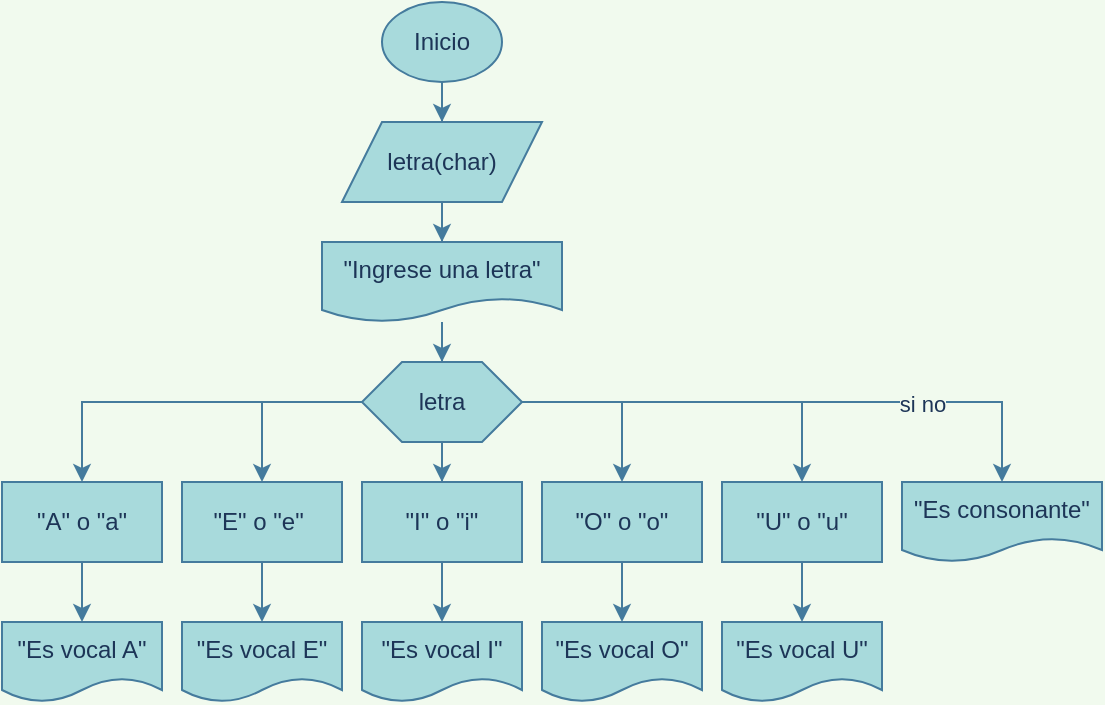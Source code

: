 <mxfile version="20.3.7" type="github">
  <diagram id="QetNZu9lBk5ZxA49GhLI" name="Página-1">
    <mxGraphModel dx="748" dy="631" grid="1" gridSize="10" guides="1" tooltips="1" connect="1" arrows="1" fold="1" page="1" pageScale="1" pageWidth="827" pageHeight="1169" background="#F1FAEE" math="0" shadow="0">
      <root>
        <mxCell id="0" />
        <mxCell id="1" parent="0" />
        <mxCell id="b4idZeVpT12lrrYzvxUy-3" value="" style="edgeStyle=orthogonalEdgeStyle;rounded=0;orthogonalLoop=1;jettySize=auto;html=1;strokeColor=#457B9D;fontColor=#1D3557;labelBackgroundColor=#F1FAEE;" edge="1" parent="1" source="b4idZeVpT12lrrYzvxUy-1" target="b4idZeVpT12lrrYzvxUy-2">
          <mxGeometry relative="1" as="geometry" />
        </mxCell>
        <mxCell id="b4idZeVpT12lrrYzvxUy-1" value="Inicio" style="ellipse;whiteSpace=wrap;html=1;fillColor=#A8DADC;strokeColor=#457B9D;fontColor=#1D3557;" vertex="1" parent="1">
          <mxGeometry x="370" y="40" width="60" height="40" as="geometry" />
        </mxCell>
        <mxCell id="b4idZeVpT12lrrYzvxUy-7" value="" style="edgeStyle=orthogonalEdgeStyle;rounded=0;orthogonalLoop=1;jettySize=auto;html=1;strokeColor=#457B9D;fontColor=#1D3557;labelBackgroundColor=#F1FAEE;" edge="1" parent="1" source="b4idZeVpT12lrrYzvxUy-2" target="b4idZeVpT12lrrYzvxUy-6">
          <mxGeometry relative="1" as="geometry" />
        </mxCell>
        <mxCell id="b4idZeVpT12lrrYzvxUy-2" value="letra(char)" style="shape=parallelogram;perimeter=parallelogramPerimeter;whiteSpace=wrap;html=1;fixedSize=1;fillColor=#A8DADC;strokeColor=#457B9D;fontColor=#1D3557;" vertex="1" parent="1">
          <mxGeometry x="350" y="100" width="100" height="40" as="geometry" />
        </mxCell>
        <mxCell id="b4idZeVpT12lrrYzvxUy-9" value="" style="edgeStyle=orthogonalEdgeStyle;rounded=0;orthogonalLoop=1;jettySize=auto;html=1;entryX=0.5;entryY=0;entryDx=0;entryDy=0;strokeColor=#457B9D;fontColor=#1D3557;labelBackgroundColor=#F1FAEE;" edge="1" parent="1" source="b4idZeVpT12lrrYzvxUy-6" target="b4idZeVpT12lrrYzvxUy-10">
          <mxGeometry relative="1" as="geometry">
            <mxPoint x="400" y="220" as="targetPoint" />
          </mxGeometry>
        </mxCell>
        <mxCell id="b4idZeVpT12lrrYzvxUy-6" value="&quot;Ingrese una letra&quot;" style="shape=document;whiteSpace=wrap;html=1;boundedLbl=1;fillColor=#A8DADC;strokeColor=#457B9D;fontColor=#1D3557;" vertex="1" parent="1">
          <mxGeometry x="340" y="160" width="120" height="40" as="geometry" />
        </mxCell>
        <mxCell id="b4idZeVpT12lrrYzvxUy-12" value="" style="edgeStyle=orthogonalEdgeStyle;rounded=0;orthogonalLoop=1;jettySize=auto;html=1;strokeColor=#457B9D;fontColor=#1D3557;labelBackgroundColor=#F1FAEE;" edge="1" parent="1" source="b4idZeVpT12lrrYzvxUy-10" target="b4idZeVpT12lrrYzvxUy-11">
          <mxGeometry relative="1" as="geometry" />
        </mxCell>
        <mxCell id="b4idZeVpT12lrrYzvxUy-16" value="" style="edgeStyle=orthogonalEdgeStyle;rounded=0;orthogonalLoop=1;jettySize=auto;html=1;strokeColor=#457B9D;fontColor=#1D3557;labelBackgroundColor=#F1FAEE;" edge="1" parent="1" source="b4idZeVpT12lrrYzvxUy-10" target="b4idZeVpT12lrrYzvxUy-15">
          <mxGeometry relative="1" as="geometry" />
        </mxCell>
        <mxCell id="b4idZeVpT12lrrYzvxUy-22" value="" style="edgeStyle=orthogonalEdgeStyle;rounded=0;orthogonalLoop=1;jettySize=auto;html=1;strokeColor=#457B9D;fontColor=#1D3557;labelBackgroundColor=#F1FAEE;" edge="1" parent="1" source="b4idZeVpT12lrrYzvxUy-10" target="b4idZeVpT12lrrYzvxUy-21">
          <mxGeometry relative="1" as="geometry" />
        </mxCell>
        <mxCell id="b4idZeVpT12lrrYzvxUy-26" value="" style="edgeStyle=orthogonalEdgeStyle;rounded=0;orthogonalLoop=1;jettySize=auto;html=1;strokeColor=#457B9D;fontColor=#1D3557;labelBackgroundColor=#F1FAEE;" edge="1" parent="1" source="b4idZeVpT12lrrYzvxUy-10" target="b4idZeVpT12lrrYzvxUy-25">
          <mxGeometry relative="1" as="geometry" />
        </mxCell>
        <mxCell id="b4idZeVpT12lrrYzvxUy-30" value="" style="edgeStyle=orthogonalEdgeStyle;rounded=0;orthogonalLoop=1;jettySize=auto;html=1;strokeColor=#457B9D;fontColor=#1D3557;labelBackgroundColor=#F1FAEE;" edge="1" parent="1" source="b4idZeVpT12lrrYzvxUy-10" target="b4idZeVpT12lrrYzvxUy-29">
          <mxGeometry relative="1" as="geometry" />
        </mxCell>
        <mxCell id="b4idZeVpT12lrrYzvxUy-36" value="" style="edgeStyle=orthogonalEdgeStyle;rounded=0;orthogonalLoop=1;jettySize=auto;html=1;strokeColor=#457B9D;fontColor=#1D3557;labelBackgroundColor=#F1FAEE;" edge="1" parent="1" source="b4idZeVpT12lrrYzvxUy-10" target="b4idZeVpT12lrrYzvxUy-35">
          <mxGeometry relative="1" as="geometry" />
        </mxCell>
        <mxCell id="b4idZeVpT12lrrYzvxUy-37" value="si no" style="edgeLabel;html=1;align=center;verticalAlign=middle;resizable=0;points=[];fontColor=#1D3557;labelBackgroundColor=#F1FAEE;" vertex="1" connectable="0" parent="b4idZeVpT12lrrYzvxUy-36">
          <mxGeometry x="0.425" y="-1" relative="1" as="geometry">
            <mxPoint as="offset" />
          </mxGeometry>
        </mxCell>
        <mxCell id="b4idZeVpT12lrrYzvxUy-10" value="letra" style="shape=hexagon;perimeter=hexagonPerimeter2;whiteSpace=wrap;html=1;fixedSize=1;fillColor=#A8DADC;strokeColor=#457B9D;fontColor=#1D3557;" vertex="1" parent="1">
          <mxGeometry x="360" y="220" width="80" height="40" as="geometry" />
        </mxCell>
        <mxCell id="b4idZeVpT12lrrYzvxUy-18" value="" style="edgeStyle=orthogonalEdgeStyle;rounded=0;orthogonalLoop=1;jettySize=auto;html=1;strokeColor=#457B9D;fontColor=#1D3557;labelBackgroundColor=#F1FAEE;" edge="1" parent="1" source="b4idZeVpT12lrrYzvxUy-11" target="b4idZeVpT12lrrYzvxUy-17">
          <mxGeometry relative="1" as="geometry" />
        </mxCell>
        <mxCell id="b4idZeVpT12lrrYzvxUy-11" value="&quot;A&quot; o &quot;a&quot;" style="whiteSpace=wrap;html=1;fillColor=#A8DADC;strokeColor=#457B9D;fontColor=#1D3557;" vertex="1" parent="1">
          <mxGeometry x="180" y="280" width="80" height="40" as="geometry" />
        </mxCell>
        <mxCell id="b4idZeVpT12lrrYzvxUy-20" value="" style="edgeStyle=orthogonalEdgeStyle;rounded=0;orthogonalLoop=1;jettySize=auto;html=1;strokeColor=#457B9D;fontColor=#1D3557;labelBackgroundColor=#F1FAEE;" edge="1" parent="1" source="b4idZeVpT12lrrYzvxUy-15" target="b4idZeVpT12lrrYzvxUy-19">
          <mxGeometry relative="1" as="geometry" />
        </mxCell>
        <mxCell id="b4idZeVpT12lrrYzvxUy-15" value="&quot;E&quot; o &quot;e&quot;&amp;nbsp;" style="whiteSpace=wrap;html=1;fillColor=#A8DADC;strokeColor=#457B9D;fontColor=#1D3557;" vertex="1" parent="1">
          <mxGeometry x="270" y="280" width="80" height="40" as="geometry" />
        </mxCell>
        <mxCell id="b4idZeVpT12lrrYzvxUy-17" value="&quot;Es vocal A&quot;" style="shape=document;whiteSpace=wrap;html=1;boundedLbl=1;fillColor=#A8DADC;strokeColor=#457B9D;fontColor=#1D3557;" vertex="1" parent="1">
          <mxGeometry x="180" y="350" width="80" height="40" as="geometry" />
        </mxCell>
        <mxCell id="b4idZeVpT12lrrYzvxUy-19" value="&quot;Es vocal E&quot;" style="shape=document;whiteSpace=wrap;html=1;boundedLbl=1;fillColor=#A8DADC;strokeColor=#457B9D;fontColor=#1D3557;" vertex="1" parent="1">
          <mxGeometry x="270" y="350" width="80" height="40" as="geometry" />
        </mxCell>
        <mxCell id="b4idZeVpT12lrrYzvxUy-24" value="" style="edgeStyle=orthogonalEdgeStyle;rounded=0;orthogonalLoop=1;jettySize=auto;html=1;strokeColor=#457B9D;fontColor=#1D3557;labelBackgroundColor=#F1FAEE;" edge="1" parent="1" source="b4idZeVpT12lrrYzvxUy-21" target="b4idZeVpT12lrrYzvxUy-23">
          <mxGeometry relative="1" as="geometry" />
        </mxCell>
        <mxCell id="b4idZeVpT12lrrYzvxUy-21" value="&quot;I&quot; o &quot;i&quot;" style="whiteSpace=wrap;html=1;fillColor=#A8DADC;strokeColor=#457B9D;fontColor=#1D3557;" vertex="1" parent="1">
          <mxGeometry x="360" y="280" width="80" height="40" as="geometry" />
        </mxCell>
        <mxCell id="b4idZeVpT12lrrYzvxUy-23" value="&quot;Es vocal I&quot;" style="shape=document;whiteSpace=wrap;html=1;boundedLbl=1;fillColor=#A8DADC;strokeColor=#457B9D;fontColor=#1D3557;" vertex="1" parent="1">
          <mxGeometry x="360" y="350" width="80" height="40" as="geometry" />
        </mxCell>
        <mxCell id="b4idZeVpT12lrrYzvxUy-28" value="" style="edgeStyle=orthogonalEdgeStyle;rounded=0;orthogonalLoop=1;jettySize=auto;html=1;strokeColor=#457B9D;fontColor=#1D3557;labelBackgroundColor=#F1FAEE;" edge="1" parent="1" source="b4idZeVpT12lrrYzvxUy-25" target="b4idZeVpT12lrrYzvxUy-27">
          <mxGeometry relative="1" as="geometry" />
        </mxCell>
        <mxCell id="b4idZeVpT12lrrYzvxUy-25" value="&quot;O&quot; o &quot;o&quot;" style="whiteSpace=wrap;html=1;fillColor=#A8DADC;strokeColor=#457B9D;fontColor=#1D3557;" vertex="1" parent="1">
          <mxGeometry x="450" y="280" width="80" height="40" as="geometry" />
        </mxCell>
        <mxCell id="b4idZeVpT12lrrYzvxUy-27" value="&quot;Es vocal O&quot;" style="shape=document;whiteSpace=wrap;html=1;boundedLbl=1;fillColor=#A8DADC;strokeColor=#457B9D;fontColor=#1D3557;" vertex="1" parent="1">
          <mxGeometry x="450" y="350" width="80" height="40" as="geometry" />
        </mxCell>
        <mxCell id="b4idZeVpT12lrrYzvxUy-32" value="" style="edgeStyle=orthogonalEdgeStyle;rounded=0;orthogonalLoop=1;jettySize=auto;html=1;strokeColor=#457B9D;fontColor=#1D3557;labelBackgroundColor=#F1FAEE;" edge="1" parent="1" source="b4idZeVpT12lrrYzvxUy-29" target="b4idZeVpT12lrrYzvxUy-31">
          <mxGeometry relative="1" as="geometry" />
        </mxCell>
        <mxCell id="b4idZeVpT12lrrYzvxUy-29" value="&quot;U&quot; o &quot;u&quot;" style="whiteSpace=wrap;html=1;fillColor=#A8DADC;strokeColor=#457B9D;fontColor=#1D3557;" vertex="1" parent="1">
          <mxGeometry x="540" y="280" width="80" height="40" as="geometry" />
        </mxCell>
        <mxCell id="b4idZeVpT12lrrYzvxUy-31" value="&quot;Es vocal U&quot;" style="shape=document;whiteSpace=wrap;html=1;boundedLbl=1;fillColor=#A8DADC;strokeColor=#457B9D;fontColor=#1D3557;" vertex="1" parent="1">
          <mxGeometry x="540" y="350" width="80" height="40" as="geometry" />
        </mxCell>
        <mxCell id="b4idZeVpT12lrrYzvxUy-35" value="&quot;Es consonante&quot;" style="shape=document;whiteSpace=wrap;html=1;boundedLbl=1;fillColor=#A8DADC;strokeColor=#457B9D;fontColor=#1D3557;" vertex="1" parent="1">
          <mxGeometry x="630" y="280" width="100" height="40" as="geometry" />
        </mxCell>
      </root>
    </mxGraphModel>
  </diagram>
</mxfile>
